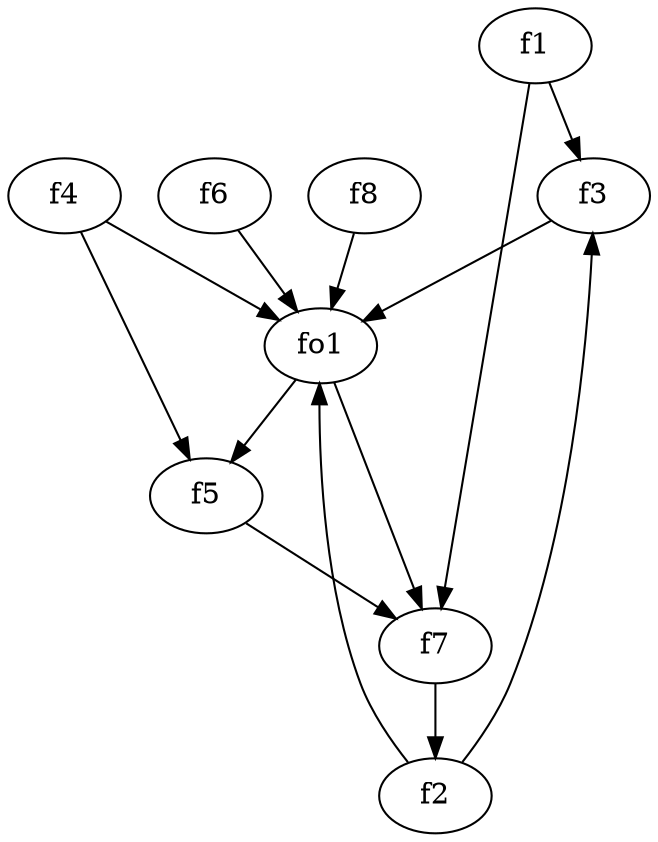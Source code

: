 strict digraph  {
f1;
f2;
f3;
f4;
f5;
f6;
f7;
f8;
fo1;
f1 -> f3  [weight=2];
f1 -> f7  [weight=2];
f2 -> fo1  [weight=2];
f2 -> f3  [weight=2];
f3 -> fo1  [weight=2];
f4 -> f5  [weight=2];
f4 -> fo1  [weight=2];
f5 -> f7  [weight=2];
f6 -> fo1  [weight=2];
f7 -> f2  [weight=2];
f8 -> fo1  [weight=2];
fo1 -> f7  [weight=2];
fo1 -> f5  [weight=2];
}
